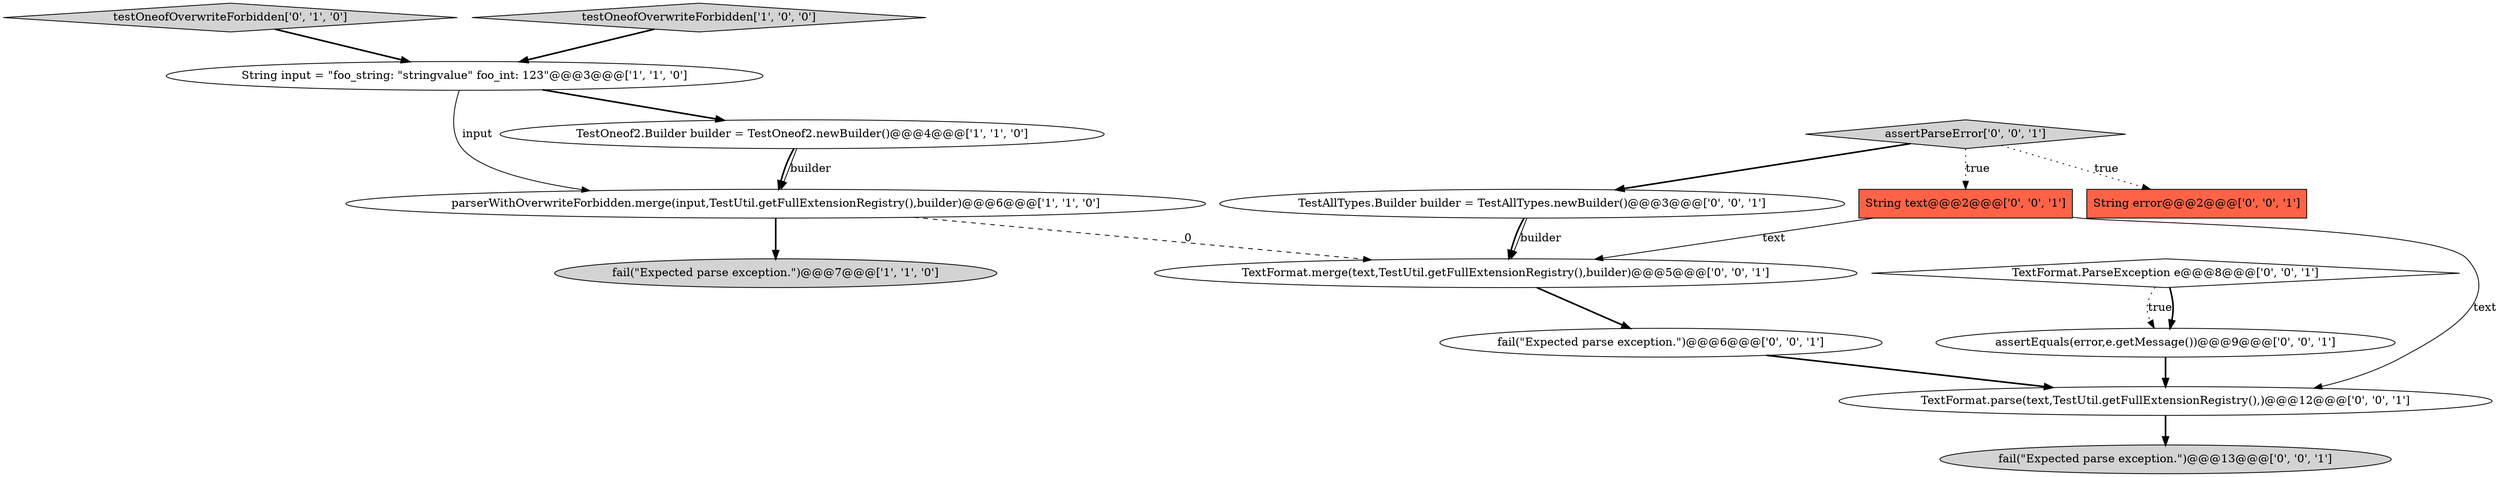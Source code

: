 digraph {
3 [style = filled, label = "fail(\"Expected parse exception.\")@@@7@@@['1', '1', '0']", fillcolor = lightgray, shape = ellipse image = "AAA0AAABBB1BBB"];
5 [style = filled, label = "testOneofOverwriteForbidden['0', '1', '0']", fillcolor = lightgray, shape = diamond image = "AAA0AAABBB2BBB"];
8 [style = filled, label = "TextFormat.ParseException e@@@8@@@['0', '0', '1']", fillcolor = white, shape = diamond image = "AAA0AAABBB3BBB"];
14 [style = filled, label = "TestAllTypes.Builder builder = TestAllTypes.newBuilder()@@@3@@@['0', '0', '1']", fillcolor = white, shape = ellipse image = "AAA0AAABBB3BBB"];
1 [style = filled, label = "String input = \"foo_string: \"stringvalue\" foo_int: 123\"@@@3@@@['1', '1', '0']", fillcolor = white, shape = ellipse image = "AAA0AAABBB1BBB"];
0 [style = filled, label = "TestOneof2.Builder builder = TestOneof2.newBuilder()@@@4@@@['1', '1', '0']", fillcolor = white, shape = ellipse image = "AAA0AAABBB1BBB"];
9 [style = filled, label = "TextFormat.parse(text,TestUtil.getFullExtensionRegistry(),)@@@12@@@['0', '0', '1']", fillcolor = white, shape = ellipse image = "AAA0AAABBB3BBB"];
12 [style = filled, label = "fail(\"Expected parse exception.\")@@@6@@@['0', '0', '1']", fillcolor = white, shape = ellipse image = "AAA0AAABBB3BBB"];
15 [style = filled, label = "assertEquals(error,e.getMessage())@@@9@@@['0', '0', '1']", fillcolor = white, shape = ellipse image = "AAA0AAABBB3BBB"];
11 [style = filled, label = "assertParseError['0', '0', '1']", fillcolor = lightgray, shape = diamond image = "AAA0AAABBB3BBB"];
2 [style = filled, label = "testOneofOverwriteForbidden['1', '0', '0']", fillcolor = lightgray, shape = diamond image = "AAA0AAABBB1BBB"];
6 [style = filled, label = "String text@@@2@@@['0', '0', '1']", fillcolor = tomato, shape = box image = "AAA0AAABBB3BBB"];
4 [style = filled, label = "parserWithOverwriteForbidden.merge(input,TestUtil.getFullExtensionRegistry(),builder)@@@6@@@['1', '1', '0']", fillcolor = white, shape = ellipse image = "AAA0AAABBB1BBB"];
13 [style = filled, label = "TextFormat.merge(text,TestUtil.getFullExtensionRegistry(),builder)@@@5@@@['0', '0', '1']", fillcolor = white, shape = ellipse image = "AAA0AAABBB3BBB"];
10 [style = filled, label = "String error@@@2@@@['0', '0', '1']", fillcolor = tomato, shape = box image = "AAA0AAABBB3BBB"];
7 [style = filled, label = "fail(\"Expected parse exception.\")@@@13@@@['0', '0', '1']", fillcolor = lightgray, shape = ellipse image = "AAA0AAABBB3BBB"];
0->4 [style = bold, label=""];
15->9 [style = bold, label=""];
11->10 [style = dotted, label="true"];
6->9 [style = solid, label="text"];
6->13 [style = solid, label="text"];
5->1 [style = bold, label=""];
14->13 [style = bold, label=""];
14->13 [style = solid, label="builder"];
11->14 [style = bold, label=""];
12->9 [style = bold, label=""];
13->12 [style = bold, label=""];
8->15 [style = dotted, label="true"];
0->4 [style = solid, label="builder"];
11->6 [style = dotted, label="true"];
2->1 [style = bold, label=""];
4->13 [style = dashed, label="0"];
1->4 [style = solid, label="input"];
4->3 [style = bold, label=""];
8->15 [style = bold, label=""];
1->0 [style = bold, label=""];
9->7 [style = bold, label=""];
}
